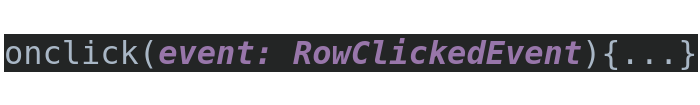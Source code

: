 <mxfile version="13.7.3" type="device"><diagram id="q4-Cs6clWWx3zM11zpZe" name="type"><mxGraphModel dx="1024" dy="592" grid="1" gridSize="10" guides="1" tooltips="1" connect="1" arrows="1" fold="1" page="1" pageScale="1" pageWidth="827" pageHeight="1169" math="0" shadow="0"><root><mxCell id="NyrH_KXfmQNb-sl-_Fos-0"/><mxCell id="NyrH_KXfmQNb-sl-_Fos-1" parent="NyrH_KXfmQNb-sl-_Fos-0"/><mxCell id="V8DdSSCFrCdgA8eYwqyT-0" value="&lt;pre style=&quot;background-color: rgb(43 , 43 , 43) ; color: rgb(169 , 183 , 198) ; font-family: &amp;#34;jetbrains mono&amp;#34; , monospace ; font-size: 16px&quot;&gt;&lt;span style=&quot;background-color: rgb(35 , 37 , 37) ; font-size: 16px&quot;&gt;onclick(&lt;/span&gt;&lt;span style=&quot;color: rgb(152 , 118 , 170) ; background-color: rgb(35 , 37 , 37) ; font-weight: bold ; font-style: italic ; font-size: 16px&quot;&gt;event: RowClickedEvent&lt;/span&gt;&lt;span style=&quot;background-color: rgb(35 , 37 , 37) ; font-size: 16px&quot;&gt;){...}&lt;/span&gt;&lt;/pre&gt;" style="text;whiteSpace=wrap;html=1;fontSize=16;verticalAlign=middle;" vertex="1" parent="NyrH_KXfmQNb-sl-_Fos-1"><mxGeometry x="40" y="40" width="200" height="30" as="geometry"/></mxCell></root></mxGraphModel></diagram></mxfile>